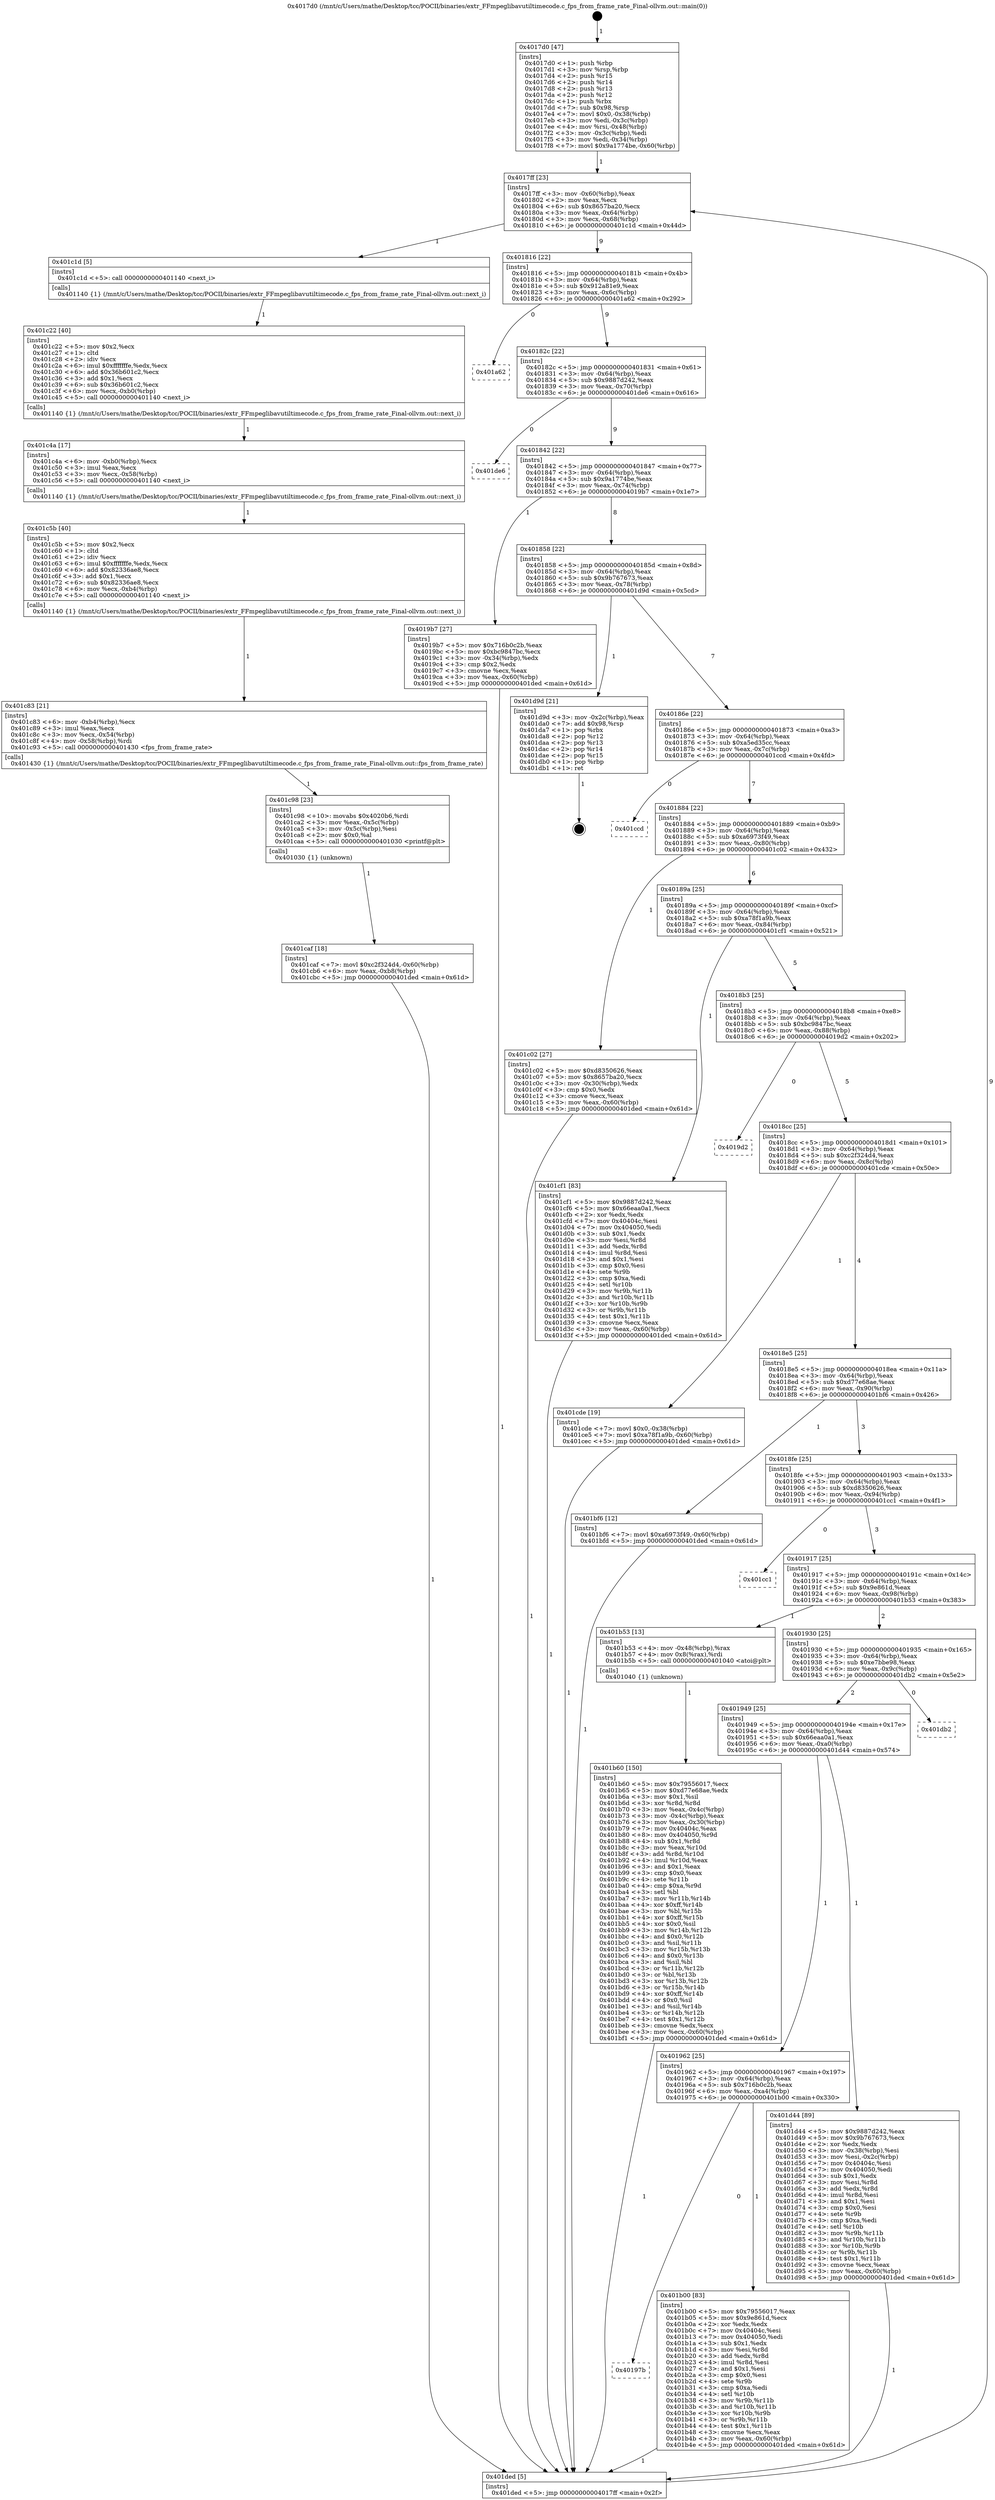 digraph "0x4017d0" {
  label = "0x4017d0 (/mnt/c/Users/mathe/Desktop/tcc/POCII/binaries/extr_FFmpeglibavutiltimecode.c_fps_from_frame_rate_Final-ollvm.out::main(0))"
  labelloc = "t"
  node[shape=record]

  Entry [label="",width=0.3,height=0.3,shape=circle,fillcolor=black,style=filled]
  "0x4017ff" [label="{
     0x4017ff [23]\l
     | [instrs]\l
     &nbsp;&nbsp;0x4017ff \<+3\>: mov -0x60(%rbp),%eax\l
     &nbsp;&nbsp;0x401802 \<+2\>: mov %eax,%ecx\l
     &nbsp;&nbsp;0x401804 \<+6\>: sub $0x8657ba20,%ecx\l
     &nbsp;&nbsp;0x40180a \<+3\>: mov %eax,-0x64(%rbp)\l
     &nbsp;&nbsp;0x40180d \<+3\>: mov %ecx,-0x68(%rbp)\l
     &nbsp;&nbsp;0x401810 \<+6\>: je 0000000000401c1d \<main+0x44d\>\l
  }"]
  "0x401c1d" [label="{
     0x401c1d [5]\l
     | [instrs]\l
     &nbsp;&nbsp;0x401c1d \<+5\>: call 0000000000401140 \<next_i\>\l
     | [calls]\l
     &nbsp;&nbsp;0x401140 \{1\} (/mnt/c/Users/mathe/Desktop/tcc/POCII/binaries/extr_FFmpeglibavutiltimecode.c_fps_from_frame_rate_Final-ollvm.out::next_i)\l
  }"]
  "0x401816" [label="{
     0x401816 [22]\l
     | [instrs]\l
     &nbsp;&nbsp;0x401816 \<+5\>: jmp 000000000040181b \<main+0x4b\>\l
     &nbsp;&nbsp;0x40181b \<+3\>: mov -0x64(%rbp),%eax\l
     &nbsp;&nbsp;0x40181e \<+5\>: sub $0x912a81e9,%eax\l
     &nbsp;&nbsp;0x401823 \<+3\>: mov %eax,-0x6c(%rbp)\l
     &nbsp;&nbsp;0x401826 \<+6\>: je 0000000000401a62 \<main+0x292\>\l
  }"]
  Exit [label="",width=0.3,height=0.3,shape=circle,fillcolor=black,style=filled,peripheries=2]
  "0x401a62" [label="{
     0x401a62\l
  }", style=dashed]
  "0x40182c" [label="{
     0x40182c [22]\l
     | [instrs]\l
     &nbsp;&nbsp;0x40182c \<+5\>: jmp 0000000000401831 \<main+0x61\>\l
     &nbsp;&nbsp;0x401831 \<+3\>: mov -0x64(%rbp),%eax\l
     &nbsp;&nbsp;0x401834 \<+5\>: sub $0x9887d242,%eax\l
     &nbsp;&nbsp;0x401839 \<+3\>: mov %eax,-0x70(%rbp)\l
     &nbsp;&nbsp;0x40183c \<+6\>: je 0000000000401de6 \<main+0x616\>\l
  }"]
  "0x401caf" [label="{
     0x401caf [18]\l
     | [instrs]\l
     &nbsp;&nbsp;0x401caf \<+7\>: movl $0xc2f324d4,-0x60(%rbp)\l
     &nbsp;&nbsp;0x401cb6 \<+6\>: mov %eax,-0xb8(%rbp)\l
     &nbsp;&nbsp;0x401cbc \<+5\>: jmp 0000000000401ded \<main+0x61d\>\l
  }"]
  "0x401de6" [label="{
     0x401de6\l
  }", style=dashed]
  "0x401842" [label="{
     0x401842 [22]\l
     | [instrs]\l
     &nbsp;&nbsp;0x401842 \<+5\>: jmp 0000000000401847 \<main+0x77\>\l
     &nbsp;&nbsp;0x401847 \<+3\>: mov -0x64(%rbp),%eax\l
     &nbsp;&nbsp;0x40184a \<+5\>: sub $0x9a1774be,%eax\l
     &nbsp;&nbsp;0x40184f \<+3\>: mov %eax,-0x74(%rbp)\l
     &nbsp;&nbsp;0x401852 \<+6\>: je 00000000004019b7 \<main+0x1e7\>\l
  }"]
  "0x401c98" [label="{
     0x401c98 [23]\l
     | [instrs]\l
     &nbsp;&nbsp;0x401c98 \<+10\>: movabs $0x4020b6,%rdi\l
     &nbsp;&nbsp;0x401ca2 \<+3\>: mov %eax,-0x5c(%rbp)\l
     &nbsp;&nbsp;0x401ca5 \<+3\>: mov -0x5c(%rbp),%esi\l
     &nbsp;&nbsp;0x401ca8 \<+2\>: mov $0x0,%al\l
     &nbsp;&nbsp;0x401caa \<+5\>: call 0000000000401030 \<printf@plt\>\l
     | [calls]\l
     &nbsp;&nbsp;0x401030 \{1\} (unknown)\l
  }"]
  "0x4019b7" [label="{
     0x4019b7 [27]\l
     | [instrs]\l
     &nbsp;&nbsp;0x4019b7 \<+5\>: mov $0x716b0c2b,%eax\l
     &nbsp;&nbsp;0x4019bc \<+5\>: mov $0xbc9847bc,%ecx\l
     &nbsp;&nbsp;0x4019c1 \<+3\>: mov -0x34(%rbp),%edx\l
     &nbsp;&nbsp;0x4019c4 \<+3\>: cmp $0x2,%edx\l
     &nbsp;&nbsp;0x4019c7 \<+3\>: cmovne %ecx,%eax\l
     &nbsp;&nbsp;0x4019ca \<+3\>: mov %eax,-0x60(%rbp)\l
     &nbsp;&nbsp;0x4019cd \<+5\>: jmp 0000000000401ded \<main+0x61d\>\l
  }"]
  "0x401858" [label="{
     0x401858 [22]\l
     | [instrs]\l
     &nbsp;&nbsp;0x401858 \<+5\>: jmp 000000000040185d \<main+0x8d\>\l
     &nbsp;&nbsp;0x40185d \<+3\>: mov -0x64(%rbp),%eax\l
     &nbsp;&nbsp;0x401860 \<+5\>: sub $0x9b767673,%eax\l
     &nbsp;&nbsp;0x401865 \<+3\>: mov %eax,-0x78(%rbp)\l
     &nbsp;&nbsp;0x401868 \<+6\>: je 0000000000401d9d \<main+0x5cd\>\l
  }"]
  "0x401ded" [label="{
     0x401ded [5]\l
     | [instrs]\l
     &nbsp;&nbsp;0x401ded \<+5\>: jmp 00000000004017ff \<main+0x2f\>\l
  }"]
  "0x4017d0" [label="{
     0x4017d0 [47]\l
     | [instrs]\l
     &nbsp;&nbsp;0x4017d0 \<+1\>: push %rbp\l
     &nbsp;&nbsp;0x4017d1 \<+3\>: mov %rsp,%rbp\l
     &nbsp;&nbsp;0x4017d4 \<+2\>: push %r15\l
     &nbsp;&nbsp;0x4017d6 \<+2\>: push %r14\l
     &nbsp;&nbsp;0x4017d8 \<+2\>: push %r13\l
     &nbsp;&nbsp;0x4017da \<+2\>: push %r12\l
     &nbsp;&nbsp;0x4017dc \<+1\>: push %rbx\l
     &nbsp;&nbsp;0x4017dd \<+7\>: sub $0x98,%rsp\l
     &nbsp;&nbsp;0x4017e4 \<+7\>: movl $0x0,-0x38(%rbp)\l
     &nbsp;&nbsp;0x4017eb \<+3\>: mov %edi,-0x3c(%rbp)\l
     &nbsp;&nbsp;0x4017ee \<+4\>: mov %rsi,-0x48(%rbp)\l
     &nbsp;&nbsp;0x4017f2 \<+3\>: mov -0x3c(%rbp),%edi\l
     &nbsp;&nbsp;0x4017f5 \<+3\>: mov %edi,-0x34(%rbp)\l
     &nbsp;&nbsp;0x4017f8 \<+7\>: movl $0x9a1774be,-0x60(%rbp)\l
  }"]
  "0x401c83" [label="{
     0x401c83 [21]\l
     | [instrs]\l
     &nbsp;&nbsp;0x401c83 \<+6\>: mov -0xb4(%rbp),%ecx\l
     &nbsp;&nbsp;0x401c89 \<+3\>: imul %eax,%ecx\l
     &nbsp;&nbsp;0x401c8c \<+3\>: mov %ecx,-0x54(%rbp)\l
     &nbsp;&nbsp;0x401c8f \<+4\>: mov -0x58(%rbp),%rdi\l
     &nbsp;&nbsp;0x401c93 \<+5\>: call 0000000000401430 \<fps_from_frame_rate\>\l
     | [calls]\l
     &nbsp;&nbsp;0x401430 \{1\} (/mnt/c/Users/mathe/Desktop/tcc/POCII/binaries/extr_FFmpeglibavutiltimecode.c_fps_from_frame_rate_Final-ollvm.out::fps_from_frame_rate)\l
  }"]
  "0x401d9d" [label="{
     0x401d9d [21]\l
     | [instrs]\l
     &nbsp;&nbsp;0x401d9d \<+3\>: mov -0x2c(%rbp),%eax\l
     &nbsp;&nbsp;0x401da0 \<+7\>: add $0x98,%rsp\l
     &nbsp;&nbsp;0x401da7 \<+1\>: pop %rbx\l
     &nbsp;&nbsp;0x401da8 \<+2\>: pop %r12\l
     &nbsp;&nbsp;0x401daa \<+2\>: pop %r13\l
     &nbsp;&nbsp;0x401dac \<+2\>: pop %r14\l
     &nbsp;&nbsp;0x401dae \<+2\>: pop %r15\l
     &nbsp;&nbsp;0x401db0 \<+1\>: pop %rbp\l
     &nbsp;&nbsp;0x401db1 \<+1\>: ret\l
  }"]
  "0x40186e" [label="{
     0x40186e [22]\l
     | [instrs]\l
     &nbsp;&nbsp;0x40186e \<+5\>: jmp 0000000000401873 \<main+0xa3\>\l
     &nbsp;&nbsp;0x401873 \<+3\>: mov -0x64(%rbp),%eax\l
     &nbsp;&nbsp;0x401876 \<+5\>: sub $0xa5ed35cc,%eax\l
     &nbsp;&nbsp;0x40187b \<+3\>: mov %eax,-0x7c(%rbp)\l
     &nbsp;&nbsp;0x40187e \<+6\>: je 0000000000401ccd \<main+0x4fd\>\l
  }"]
  "0x401c5b" [label="{
     0x401c5b [40]\l
     | [instrs]\l
     &nbsp;&nbsp;0x401c5b \<+5\>: mov $0x2,%ecx\l
     &nbsp;&nbsp;0x401c60 \<+1\>: cltd\l
     &nbsp;&nbsp;0x401c61 \<+2\>: idiv %ecx\l
     &nbsp;&nbsp;0x401c63 \<+6\>: imul $0xfffffffe,%edx,%ecx\l
     &nbsp;&nbsp;0x401c69 \<+6\>: add $0x82336ae8,%ecx\l
     &nbsp;&nbsp;0x401c6f \<+3\>: add $0x1,%ecx\l
     &nbsp;&nbsp;0x401c72 \<+6\>: sub $0x82336ae8,%ecx\l
     &nbsp;&nbsp;0x401c78 \<+6\>: mov %ecx,-0xb4(%rbp)\l
     &nbsp;&nbsp;0x401c7e \<+5\>: call 0000000000401140 \<next_i\>\l
     | [calls]\l
     &nbsp;&nbsp;0x401140 \{1\} (/mnt/c/Users/mathe/Desktop/tcc/POCII/binaries/extr_FFmpeglibavutiltimecode.c_fps_from_frame_rate_Final-ollvm.out::next_i)\l
  }"]
  "0x401ccd" [label="{
     0x401ccd\l
  }", style=dashed]
  "0x401884" [label="{
     0x401884 [22]\l
     | [instrs]\l
     &nbsp;&nbsp;0x401884 \<+5\>: jmp 0000000000401889 \<main+0xb9\>\l
     &nbsp;&nbsp;0x401889 \<+3\>: mov -0x64(%rbp),%eax\l
     &nbsp;&nbsp;0x40188c \<+5\>: sub $0xa6973f49,%eax\l
     &nbsp;&nbsp;0x401891 \<+3\>: mov %eax,-0x80(%rbp)\l
     &nbsp;&nbsp;0x401894 \<+6\>: je 0000000000401c02 \<main+0x432\>\l
  }"]
  "0x401c4a" [label="{
     0x401c4a [17]\l
     | [instrs]\l
     &nbsp;&nbsp;0x401c4a \<+6\>: mov -0xb0(%rbp),%ecx\l
     &nbsp;&nbsp;0x401c50 \<+3\>: imul %eax,%ecx\l
     &nbsp;&nbsp;0x401c53 \<+3\>: mov %ecx,-0x58(%rbp)\l
     &nbsp;&nbsp;0x401c56 \<+5\>: call 0000000000401140 \<next_i\>\l
     | [calls]\l
     &nbsp;&nbsp;0x401140 \{1\} (/mnt/c/Users/mathe/Desktop/tcc/POCII/binaries/extr_FFmpeglibavutiltimecode.c_fps_from_frame_rate_Final-ollvm.out::next_i)\l
  }"]
  "0x401c02" [label="{
     0x401c02 [27]\l
     | [instrs]\l
     &nbsp;&nbsp;0x401c02 \<+5\>: mov $0xd8350626,%eax\l
     &nbsp;&nbsp;0x401c07 \<+5\>: mov $0x8657ba20,%ecx\l
     &nbsp;&nbsp;0x401c0c \<+3\>: mov -0x30(%rbp),%edx\l
     &nbsp;&nbsp;0x401c0f \<+3\>: cmp $0x0,%edx\l
     &nbsp;&nbsp;0x401c12 \<+3\>: cmove %ecx,%eax\l
     &nbsp;&nbsp;0x401c15 \<+3\>: mov %eax,-0x60(%rbp)\l
     &nbsp;&nbsp;0x401c18 \<+5\>: jmp 0000000000401ded \<main+0x61d\>\l
  }"]
  "0x40189a" [label="{
     0x40189a [25]\l
     | [instrs]\l
     &nbsp;&nbsp;0x40189a \<+5\>: jmp 000000000040189f \<main+0xcf\>\l
     &nbsp;&nbsp;0x40189f \<+3\>: mov -0x64(%rbp),%eax\l
     &nbsp;&nbsp;0x4018a2 \<+5\>: sub $0xa78f1a9b,%eax\l
     &nbsp;&nbsp;0x4018a7 \<+6\>: mov %eax,-0x84(%rbp)\l
     &nbsp;&nbsp;0x4018ad \<+6\>: je 0000000000401cf1 \<main+0x521\>\l
  }"]
  "0x401c22" [label="{
     0x401c22 [40]\l
     | [instrs]\l
     &nbsp;&nbsp;0x401c22 \<+5\>: mov $0x2,%ecx\l
     &nbsp;&nbsp;0x401c27 \<+1\>: cltd\l
     &nbsp;&nbsp;0x401c28 \<+2\>: idiv %ecx\l
     &nbsp;&nbsp;0x401c2a \<+6\>: imul $0xfffffffe,%edx,%ecx\l
     &nbsp;&nbsp;0x401c30 \<+6\>: add $0x36b601c2,%ecx\l
     &nbsp;&nbsp;0x401c36 \<+3\>: add $0x1,%ecx\l
     &nbsp;&nbsp;0x401c39 \<+6\>: sub $0x36b601c2,%ecx\l
     &nbsp;&nbsp;0x401c3f \<+6\>: mov %ecx,-0xb0(%rbp)\l
     &nbsp;&nbsp;0x401c45 \<+5\>: call 0000000000401140 \<next_i\>\l
     | [calls]\l
     &nbsp;&nbsp;0x401140 \{1\} (/mnt/c/Users/mathe/Desktop/tcc/POCII/binaries/extr_FFmpeglibavutiltimecode.c_fps_from_frame_rate_Final-ollvm.out::next_i)\l
  }"]
  "0x401cf1" [label="{
     0x401cf1 [83]\l
     | [instrs]\l
     &nbsp;&nbsp;0x401cf1 \<+5\>: mov $0x9887d242,%eax\l
     &nbsp;&nbsp;0x401cf6 \<+5\>: mov $0x66eaa0a1,%ecx\l
     &nbsp;&nbsp;0x401cfb \<+2\>: xor %edx,%edx\l
     &nbsp;&nbsp;0x401cfd \<+7\>: mov 0x40404c,%esi\l
     &nbsp;&nbsp;0x401d04 \<+7\>: mov 0x404050,%edi\l
     &nbsp;&nbsp;0x401d0b \<+3\>: sub $0x1,%edx\l
     &nbsp;&nbsp;0x401d0e \<+3\>: mov %esi,%r8d\l
     &nbsp;&nbsp;0x401d11 \<+3\>: add %edx,%r8d\l
     &nbsp;&nbsp;0x401d14 \<+4\>: imul %r8d,%esi\l
     &nbsp;&nbsp;0x401d18 \<+3\>: and $0x1,%esi\l
     &nbsp;&nbsp;0x401d1b \<+3\>: cmp $0x0,%esi\l
     &nbsp;&nbsp;0x401d1e \<+4\>: sete %r9b\l
     &nbsp;&nbsp;0x401d22 \<+3\>: cmp $0xa,%edi\l
     &nbsp;&nbsp;0x401d25 \<+4\>: setl %r10b\l
     &nbsp;&nbsp;0x401d29 \<+3\>: mov %r9b,%r11b\l
     &nbsp;&nbsp;0x401d2c \<+3\>: and %r10b,%r11b\l
     &nbsp;&nbsp;0x401d2f \<+3\>: xor %r10b,%r9b\l
     &nbsp;&nbsp;0x401d32 \<+3\>: or %r9b,%r11b\l
     &nbsp;&nbsp;0x401d35 \<+4\>: test $0x1,%r11b\l
     &nbsp;&nbsp;0x401d39 \<+3\>: cmovne %ecx,%eax\l
     &nbsp;&nbsp;0x401d3c \<+3\>: mov %eax,-0x60(%rbp)\l
     &nbsp;&nbsp;0x401d3f \<+5\>: jmp 0000000000401ded \<main+0x61d\>\l
  }"]
  "0x4018b3" [label="{
     0x4018b3 [25]\l
     | [instrs]\l
     &nbsp;&nbsp;0x4018b3 \<+5\>: jmp 00000000004018b8 \<main+0xe8\>\l
     &nbsp;&nbsp;0x4018b8 \<+3\>: mov -0x64(%rbp),%eax\l
     &nbsp;&nbsp;0x4018bb \<+5\>: sub $0xbc9847bc,%eax\l
     &nbsp;&nbsp;0x4018c0 \<+6\>: mov %eax,-0x88(%rbp)\l
     &nbsp;&nbsp;0x4018c6 \<+6\>: je 00000000004019d2 \<main+0x202\>\l
  }"]
  "0x401b60" [label="{
     0x401b60 [150]\l
     | [instrs]\l
     &nbsp;&nbsp;0x401b60 \<+5\>: mov $0x79556017,%ecx\l
     &nbsp;&nbsp;0x401b65 \<+5\>: mov $0xd77e68ae,%edx\l
     &nbsp;&nbsp;0x401b6a \<+3\>: mov $0x1,%sil\l
     &nbsp;&nbsp;0x401b6d \<+3\>: xor %r8d,%r8d\l
     &nbsp;&nbsp;0x401b70 \<+3\>: mov %eax,-0x4c(%rbp)\l
     &nbsp;&nbsp;0x401b73 \<+3\>: mov -0x4c(%rbp),%eax\l
     &nbsp;&nbsp;0x401b76 \<+3\>: mov %eax,-0x30(%rbp)\l
     &nbsp;&nbsp;0x401b79 \<+7\>: mov 0x40404c,%eax\l
     &nbsp;&nbsp;0x401b80 \<+8\>: mov 0x404050,%r9d\l
     &nbsp;&nbsp;0x401b88 \<+4\>: sub $0x1,%r8d\l
     &nbsp;&nbsp;0x401b8c \<+3\>: mov %eax,%r10d\l
     &nbsp;&nbsp;0x401b8f \<+3\>: add %r8d,%r10d\l
     &nbsp;&nbsp;0x401b92 \<+4\>: imul %r10d,%eax\l
     &nbsp;&nbsp;0x401b96 \<+3\>: and $0x1,%eax\l
     &nbsp;&nbsp;0x401b99 \<+3\>: cmp $0x0,%eax\l
     &nbsp;&nbsp;0x401b9c \<+4\>: sete %r11b\l
     &nbsp;&nbsp;0x401ba0 \<+4\>: cmp $0xa,%r9d\l
     &nbsp;&nbsp;0x401ba4 \<+3\>: setl %bl\l
     &nbsp;&nbsp;0x401ba7 \<+3\>: mov %r11b,%r14b\l
     &nbsp;&nbsp;0x401baa \<+4\>: xor $0xff,%r14b\l
     &nbsp;&nbsp;0x401bae \<+3\>: mov %bl,%r15b\l
     &nbsp;&nbsp;0x401bb1 \<+4\>: xor $0xff,%r15b\l
     &nbsp;&nbsp;0x401bb5 \<+4\>: xor $0x0,%sil\l
     &nbsp;&nbsp;0x401bb9 \<+3\>: mov %r14b,%r12b\l
     &nbsp;&nbsp;0x401bbc \<+4\>: and $0x0,%r12b\l
     &nbsp;&nbsp;0x401bc0 \<+3\>: and %sil,%r11b\l
     &nbsp;&nbsp;0x401bc3 \<+3\>: mov %r15b,%r13b\l
     &nbsp;&nbsp;0x401bc6 \<+4\>: and $0x0,%r13b\l
     &nbsp;&nbsp;0x401bca \<+3\>: and %sil,%bl\l
     &nbsp;&nbsp;0x401bcd \<+3\>: or %r11b,%r12b\l
     &nbsp;&nbsp;0x401bd0 \<+3\>: or %bl,%r13b\l
     &nbsp;&nbsp;0x401bd3 \<+3\>: xor %r13b,%r12b\l
     &nbsp;&nbsp;0x401bd6 \<+3\>: or %r15b,%r14b\l
     &nbsp;&nbsp;0x401bd9 \<+4\>: xor $0xff,%r14b\l
     &nbsp;&nbsp;0x401bdd \<+4\>: or $0x0,%sil\l
     &nbsp;&nbsp;0x401be1 \<+3\>: and %sil,%r14b\l
     &nbsp;&nbsp;0x401be4 \<+3\>: or %r14b,%r12b\l
     &nbsp;&nbsp;0x401be7 \<+4\>: test $0x1,%r12b\l
     &nbsp;&nbsp;0x401beb \<+3\>: cmovne %edx,%ecx\l
     &nbsp;&nbsp;0x401bee \<+3\>: mov %ecx,-0x60(%rbp)\l
     &nbsp;&nbsp;0x401bf1 \<+5\>: jmp 0000000000401ded \<main+0x61d\>\l
  }"]
  "0x4019d2" [label="{
     0x4019d2\l
  }", style=dashed]
  "0x4018cc" [label="{
     0x4018cc [25]\l
     | [instrs]\l
     &nbsp;&nbsp;0x4018cc \<+5\>: jmp 00000000004018d1 \<main+0x101\>\l
     &nbsp;&nbsp;0x4018d1 \<+3\>: mov -0x64(%rbp),%eax\l
     &nbsp;&nbsp;0x4018d4 \<+5\>: sub $0xc2f324d4,%eax\l
     &nbsp;&nbsp;0x4018d9 \<+6\>: mov %eax,-0x8c(%rbp)\l
     &nbsp;&nbsp;0x4018df \<+6\>: je 0000000000401cde \<main+0x50e\>\l
  }"]
  "0x40197b" [label="{
     0x40197b\l
  }", style=dashed]
  "0x401cde" [label="{
     0x401cde [19]\l
     | [instrs]\l
     &nbsp;&nbsp;0x401cde \<+7\>: movl $0x0,-0x38(%rbp)\l
     &nbsp;&nbsp;0x401ce5 \<+7\>: movl $0xa78f1a9b,-0x60(%rbp)\l
     &nbsp;&nbsp;0x401cec \<+5\>: jmp 0000000000401ded \<main+0x61d\>\l
  }"]
  "0x4018e5" [label="{
     0x4018e5 [25]\l
     | [instrs]\l
     &nbsp;&nbsp;0x4018e5 \<+5\>: jmp 00000000004018ea \<main+0x11a\>\l
     &nbsp;&nbsp;0x4018ea \<+3\>: mov -0x64(%rbp),%eax\l
     &nbsp;&nbsp;0x4018ed \<+5\>: sub $0xd77e68ae,%eax\l
     &nbsp;&nbsp;0x4018f2 \<+6\>: mov %eax,-0x90(%rbp)\l
     &nbsp;&nbsp;0x4018f8 \<+6\>: je 0000000000401bf6 \<main+0x426\>\l
  }"]
  "0x401b00" [label="{
     0x401b00 [83]\l
     | [instrs]\l
     &nbsp;&nbsp;0x401b00 \<+5\>: mov $0x79556017,%eax\l
     &nbsp;&nbsp;0x401b05 \<+5\>: mov $0x9e861d,%ecx\l
     &nbsp;&nbsp;0x401b0a \<+2\>: xor %edx,%edx\l
     &nbsp;&nbsp;0x401b0c \<+7\>: mov 0x40404c,%esi\l
     &nbsp;&nbsp;0x401b13 \<+7\>: mov 0x404050,%edi\l
     &nbsp;&nbsp;0x401b1a \<+3\>: sub $0x1,%edx\l
     &nbsp;&nbsp;0x401b1d \<+3\>: mov %esi,%r8d\l
     &nbsp;&nbsp;0x401b20 \<+3\>: add %edx,%r8d\l
     &nbsp;&nbsp;0x401b23 \<+4\>: imul %r8d,%esi\l
     &nbsp;&nbsp;0x401b27 \<+3\>: and $0x1,%esi\l
     &nbsp;&nbsp;0x401b2a \<+3\>: cmp $0x0,%esi\l
     &nbsp;&nbsp;0x401b2d \<+4\>: sete %r9b\l
     &nbsp;&nbsp;0x401b31 \<+3\>: cmp $0xa,%edi\l
     &nbsp;&nbsp;0x401b34 \<+4\>: setl %r10b\l
     &nbsp;&nbsp;0x401b38 \<+3\>: mov %r9b,%r11b\l
     &nbsp;&nbsp;0x401b3b \<+3\>: and %r10b,%r11b\l
     &nbsp;&nbsp;0x401b3e \<+3\>: xor %r10b,%r9b\l
     &nbsp;&nbsp;0x401b41 \<+3\>: or %r9b,%r11b\l
     &nbsp;&nbsp;0x401b44 \<+4\>: test $0x1,%r11b\l
     &nbsp;&nbsp;0x401b48 \<+3\>: cmovne %ecx,%eax\l
     &nbsp;&nbsp;0x401b4b \<+3\>: mov %eax,-0x60(%rbp)\l
     &nbsp;&nbsp;0x401b4e \<+5\>: jmp 0000000000401ded \<main+0x61d\>\l
  }"]
  "0x401bf6" [label="{
     0x401bf6 [12]\l
     | [instrs]\l
     &nbsp;&nbsp;0x401bf6 \<+7\>: movl $0xa6973f49,-0x60(%rbp)\l
     &nbsp;&nbsp;0x401bfd \<+5\>: jmp 0000000000401ded \<main+0x61d\>\l
  }"]
  "0x4018fe" [label="{
     0x4018fe [25]\l
     | [instrs]\l
     &nbsp;&nbsp;0x4018fe \<+5\>: jmp 0000000000401903 \<main+0x133\>\l
     &nbsp;&nbsp;0x401903 \<+3\>: mov -0x64(%rbp),%eax\l
     &nbsp;&nbsp;0x401906 \<+5\>: sub $0xd8350626,%eax\l
     &nbsp;&nbsp;0x40190b \<+6\>: mov %eax,-0x94(%rbp)\l
     &nbsp;&nbsp;0x401911 \<+6\>: je 0000000000401cc1 \<main+0x4f1\>\l
  }"]
  "0x401962" [label="{
     0x401962 [25]\l
     | [instrs]\l
     &nbsp;&nbsp;0x401962 \<+5\>: jmp 0000000000401967 \<main+0x197\>\l
     &nbsp;&nbsp;0x401967 \<+3\>: mov -0x64(%rbp),%eax\l
     &nbsp;&nbsp;0x40196a \<+5\>: sub $0x716b0c2b,%eax\l
     &nbsp;&nbsp;0x40196f \<+6\>: mov %eax,-0xa4(%rbp)\l
     &nbsp;&nbsp;0x401975 \<+6\>: je 0000000000401b00 \<main+0x330\>\l
  }"]
  "0x401cc1" [label="{
     0x401cc1\l
  }", style=dashed]
  "0x401917" [label="{
     0x401917 [25]\l
     | [instrs]\l
     &nbsp;&nbsp;0x401917 \<+5\>: jmp 000000000040191c \<main+0x14c\>\l
     &nbsp;&nbsp;0x40191c \<+3\>: mov -0x64(%rbp),%eax\l
     &nbsp;&nbsp;0x40191f \<+5\>: sub $0x9e861d,%eax\l
     &nbsp;&nbsp;0x401924 \<+6\>: mov %eax,-0x98(%rbp)\l
     &nbsp;&nbsp;0x40192a \<+6\>: je 0000000000401b53 \<main+0x383\>\l
  }"]
  "0x401d44" [label="{
     0x401d44 [89]\l
     | [instrs]\l
     &nbsp;&nbsp;0x401d44 \<+5\>: mov $0x9887d242,%eax\l
     &nbsp;&nbsp;0x401d49 \<+5\>: mov $0x9b767673,%ecx\l
     &nbsp;&nbsp;0x401d4e \<+2\>: xor %edx,%edx\l
     &nbsp;&nbsp;0x401d50 \<+3\>: mov -0x38(%rbp),%esi\l
     &nbsp;&nbsp;0x401d53 \<+3\>: mov %esi,-0x2c(%rbp)\l
     &nbsp;&nbsp;0x401d56 \<+7\>: mov 0x40404c,%esi\l
     &nbsp;&nbsp;0x401d5d \<+7\>: mov 0x404050,%edi\l
     &nbsp;&nbsp;0x401d64 \<+3\>: sub $0x1,%edx\l
     &nbsp;&nbsp;0x401d67 \<+3\>: mov %esi,%r8d\l
     &nbsp;&nbsp;0x401d6a \<+3\>: add %edx,%r8d\l
     &nbsp;&nbsp;0x401d6d \<+4\>: imul %r8d,%esi\l
     &nbsp;&nbsp;0x401d71 \<+3\>: and $0x1,%esi\l
     &nbsp;&nbsp;0x401d74 \<+3\>: cmp $0x0,%esi\l
     &nbsp;&nbsp;0x401d77 \<+4\>: sete %r9b\l
     &nbsp;&nbsp;0x401d7b \<+3\>: cmp $0xa,%edi\l
     &nbsp;&nbsp;0x401d7e \<+4\>: setl %r10b\l
     &nbsp;&nbsp;0x401d82 \<+3\>: mov %r9b,%r11b\l
     &nbsp;&nbsp;0x401d85 \<+3\>: and %r10b,%r11b\l
     &nbsp;&nbsp;0x401d88 \<+3\>: xor %r10b,%r9b\l
     &nbsp;&nbsp;0x401d8b \<+3\>: or %r9b,%r11b\l
     &nbsp;&nbsp;0x401d8e \<+4\>: test $0x1,%r11b\l
     &nbsp;&nbsp;0x401d92 \<+3\>: cmovne %ecx,%eax\l
     &nbsp;&nbsp;0x401d95 \<+3\>: mov %eax,-0x60(%rbp)\l
     &nbsp;&nbsp;0x401d98 \<+5\>: jmp 0000000000401ded \<main+0x61d\>\l
  }"]
  "0x401b53" [label="{
     0x401b53 [13]\l
     | [instrs]\l
     &nbsp;&nbsp;0x401b53 \<+4\>: mov -0x48(%rbp),%rax\l
     &nbsp;&nbsp;0x401b57 \<+4\>: mov 0x8(%rax),%rdi\l
     &nbsp;&nbsp;0x401b5b \<+5\>: call 0000000000401040 \<atoi@plt\>\l
     | [calls]\l
     &nbsp;&nbsp;0x401040 \{1\} (unknown)\l
  }"]
  "0x401930" [label="{
     0x401930 [25]\l
     | [instrs]\l
     &nbsp;&nbsp;0x401930 \<+5\>: jmp 0000000000401935 \<main+0x165\>\l
     &nbsp;&nbsp;0x401935 \<+3\>: mov -0x64(%rbp),%eax\l
     &nbsp;&nbsp;0x401938 \<+5\>: sub $0xe7bbe98,%eax\l
     &nbsp;&nbsp;0x40193d \<+6\>: mov %eax,-0x9c(%rbp)\l
     &nbsp;&nbsp;0x401943 \<+6\>: je 0000000000401db2 \<main+0x5e2\>\l
  }"]
  "0x401949" [label="{
     0x401949 [25]\l
     | [instrs]\l
     &nbsp;&nbsp;0x401949 \<+5\>: jmp 000000000040194e \<main+0x17e\>\l
     &nbsp;&nbsp;0x40194e \<+3\>: mov -0x64(%rbp),%eax\l
     &nbsp;&nbsp;0x401951 \<+5\>: sub $0x66eaa0a1,%eax\l
     &nbsp;&nbsp;0x401956 \<+6\>: mov %eax,-0xa0(%rbp)\l
     &nbsp;&nbsp;0x40195c \<+6\>: je 0000000000401d44 \<main+0x574\>\l
  }"]
  "0x401db2" [label="{
     0x401db2\l
  }", style=dashed]
  Entry -> "0x4017d0" [label=" 1"]
  "0x4017ff" -> "0x401c1d" [label=" 1"]
  "0x4017ff" -> "0x401816" [label=" 9"]
  "0x401d9d" -> Exit [label=" 1"]
  "0x401816" -> "0x401a62" [label=" 0"]
  "0x401816" -> "0x40182c" [label=" 9"]
  "0x401d44" -> "0x401ded" [label=" 1"]
  "0x40182c" -> "0x401de6" [label=" 0"]
  "0x40182c" -> "0x401842" [label=" 9"]
  "0x401cf1" -> "0x401ded" [label=" 1"]
  "0x401842" -> "0x4019b7" [label=" 1"]
  "0x401842" -> "0x401858" [label=" 8"]
  "0x4019b7" -> "0x401ded" [label=" 1"]
  "0x4017d0" -> "0x4017ff" [label=" 1"]
  "0x401ded" -> "0x4017ff" [label=" 9"]
  "0x401cde" -> "0x401ded" [label=" 1"]
  "0x401858" -> "0x401d9d" [label=" 1"]
  "0x401858" -> "0x40186e" [label=" 7"]
  "0x401caf" -> "0x401ded" [label=" 1"]
  "0x40186e" -> "0x401ccd" [label=" 0"]
  "0x40186e" -> "0x401884" [label=" 7"]
  "0x401c98" -> "0x401caf" [label=" 1"]
  "0x401884" -> "0x401c02" [label=" 1"]
  "0x401884" -> "0x40189a" [label=" 6"]
  "0x401c83" -> "0x401c98" [label=" 1"]
  "0x40189a" -> "0x401cf1" [label=" 1"]
  "0x40189a" -> "0x4018b3" [label=" 5"]
  "0x401c5b" -> "0x401c83" [label=" 1"]
  "0x4018b3" -> "0x4019d2" [label=" 0"]
  "0x4018b3" -> "0x4018cc" [label=" 5"]
  "0x401c4a" -> "0x401c5b" [label=" 1"]
  "0x4018cc" -> "0x401cde" [label=" 1"]
  "0x4018cc" -> "0x4018e5" [label=" 4"]
  "0x401c22" -> "0x401c4a" [label=" 1"]
  "0x4018e5" -> "0x401bf6" [label=" 1"]
  "0x4018e5" -> "0x4018fe" [label=" 3"]
  "0x401c1d" -> "0x401c22" [label=" 1"]
  "0x4018fe" -> "0x401cc1" [label=" 0"]
  "0x4018fe" -> "0x401917" [label=" 3"]
  "0x401bf6" -> "0x401ded" [label=" 1"]
  "0x401917" -> "0x401b53" [label=" 1"]
  "0x401917" -> "0x401930" [label=" 2"]
  "0x401b60" -> "0x401ded" [label=" 1"]
  "0x401930" -> "0x401db2" [label=" 0"]
  "0x401930" -> "0x401949" [label=" 2"]
  "0x401b53" -> "0x401b60" [label=" 1"]
  "0x401949" -> "0x401d44" [label=" 1"]
  "0x401949" -> "0x401962" [label=" 1"]
  "0x401c02" -> "0x401ded" [label=" 1"]
  "0x401962" -> "0x401b00" [label=" 1"]
  "0x401962" -> "0x40197b" [label=" 0"]
  "0x401b00" -> "0x401ded" [label=" 1"]
}
